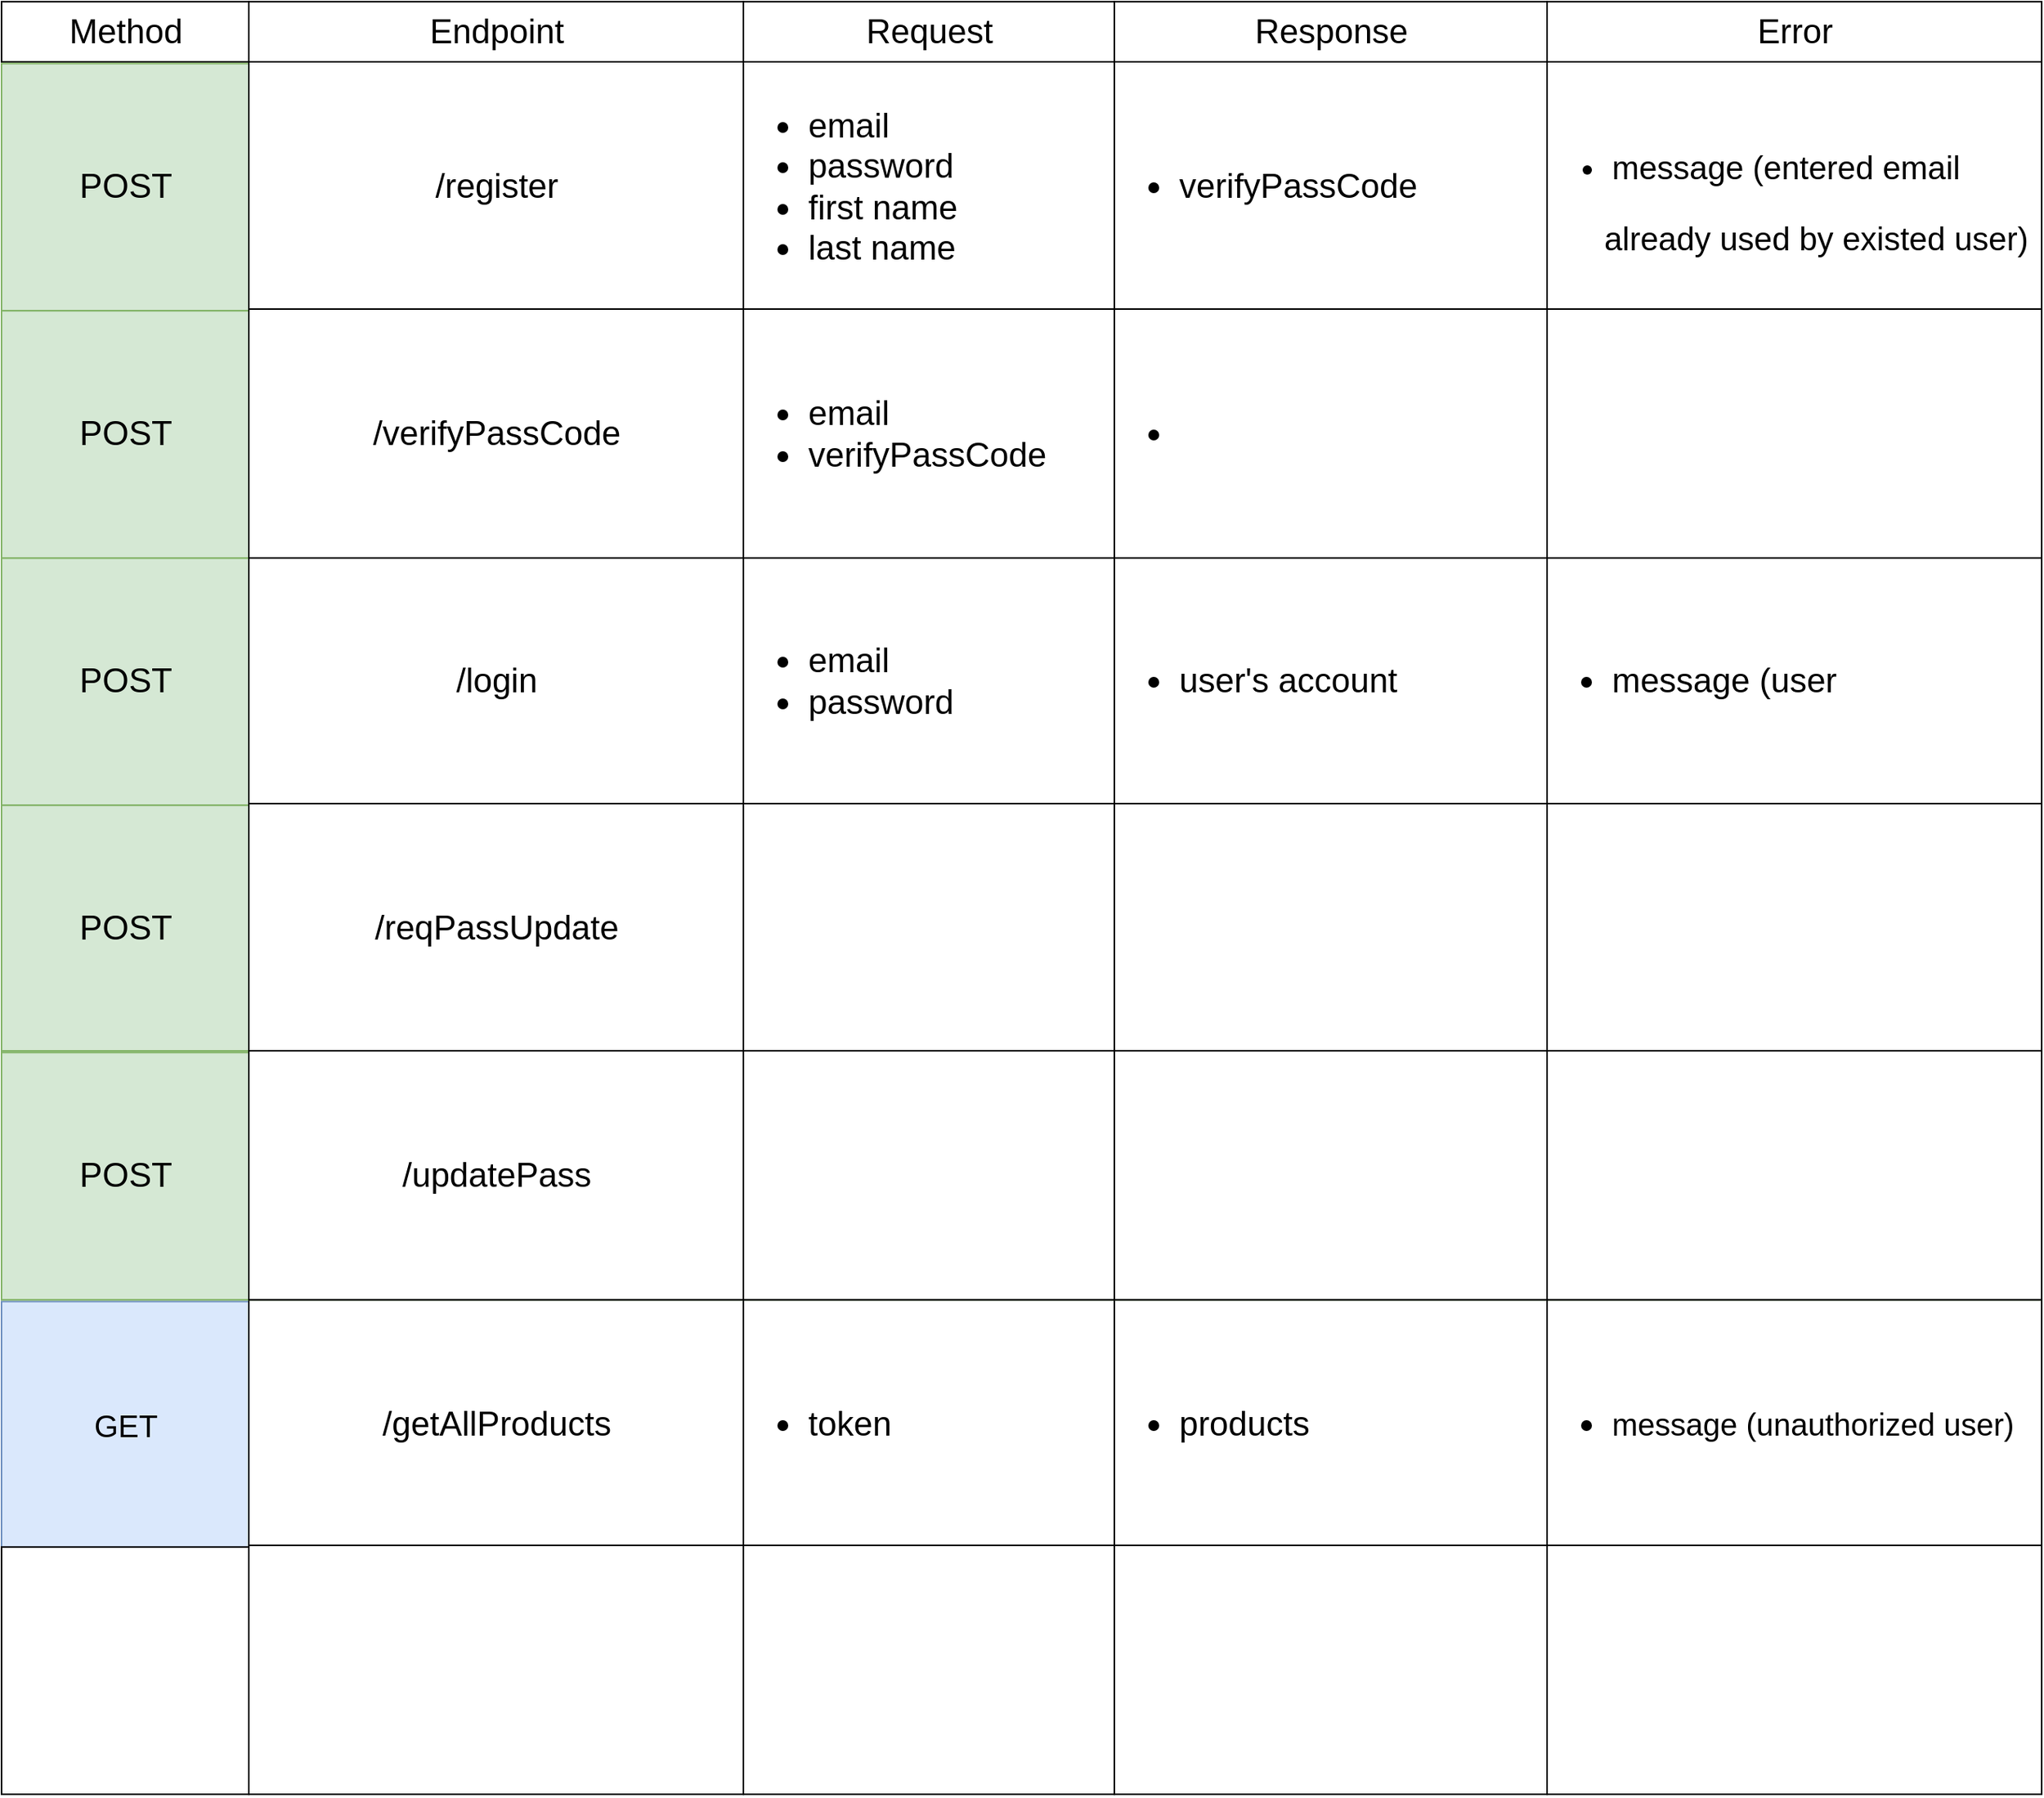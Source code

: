 <mxfile version="18.1.2" type="device"><diagram name="Page-1" id="fc2ac565-0d4e-3f0d-88b0-a54af1634ed7"><mxGraphModel dx="1271" dy="804" grid="1" gridSize="10" guides="1" tooltips="1" connect="0" arrows="1" fold="1" page="1" pageScale="1.5" pageWidth="1169" pageHeight="827" background="none" math="0" shadow="0"><root><mxCell id="0" style=";html=1;"/><mxCell id="1" style=";html=1;" parent="0"/><mxCell id="2" value="&lt;font style=&quot;font-size: 22px;&quot;&gt;Method&lt;/font&gt;" style="strokeWidth=1;fontStyle=0;html=1;" parent="1" vertex="1"><mxGeometry x="320" y="121.11" width="160" height="38.89" as="geometry"/></mxCell><mxCell id="a9Me8OGeEkACiJqJ1y2J-114" value="Endpoint" style="strokeWidth=1;fontStyle=0;html=1;fontSize=22;" vertex="1" parent="1"><mxGeometry x="480" y="121.11" width="320" height="38.89" as="geometry"/></mxCell><mxCell id="a9Me8OGeEkACiJqJ1y2J-115" value="Request" style="strokeWidth=1;fontStyle=0;html=1;fontSize=22;" vertex="1" parent="1"><mxGeometry x="800" y="121.11" width="240" height="38.89" as="geometry"/></mxCell><mxCell id="a9Me8OGeEkACiJqJ1y2J-119" value="Response" style="strokeWidth=1;fontStyle=0;html=1;fontSize=22;" vertex="1" parent="1"><mxGeometry x="1040" y="121.11" width="280" height="38.89" as="geometry"/></mxCell><mxCell id="a9Me8OGeEkACiJqJ1y2J-121" value="Error" style="strokeWidth=1;fontStyle=0;html=1;fontSize=22;" vertex="1" parent="1"><mxGeometry x="1320" y="121.11" width="320" height="38.89" as="geometry"/></mxCell><mxCell id="a9Me8OGeEkACiJqJ1y2J-152" value="" style="group" vertex="1" connectable="0" parent="1"><mxGeometry x="320" y="961.11" width="1320" height="161.11" as="geometry"/></mxCell><mxCell id="a9Me8OGeEkACiJqJ1y2J-131" value="&lt;font style=&quot;font-size: 20px;&quot;&gt;GET&lt;/font&gt;" style="align=center;strokeColor=#6c8ebf;html=1;fillColor=#dae8fc;" vertex="1" parent="a9Me8OGeEkACiJqJ1y2J-152"><mxGeometry y="1.11" width="160" height="160" as="geometry"/></mxCell><mxCell id="a9Me8OGeEkACiJqJ1y2J-132" value="&lt;span style=&quot;font-size: 22px;&quot;&gt;/getAllProducts&lt;/span&gt;" style="strokeWidth=1;fontStyle=0;html=1;" vertex="1" parent="a9Me8OGeEkACiJqJ1y2J-152"><mxGeometry x="160" width="320" height="161.11" as="geometry"/></mxCell><mxCell id="a9Me8OGeEkACiJqJ1y2J-133" value="&lt;ul style=&quot;font-size: 22px;&quot;&gt;&lt;li&gt;token&lt;/li&gt;&lt;/ul&gt;" style="strokeWidth=1;fontStyle=0;html=1;align=left;" vertex="1" parent="a9Me8OGeEkACiJqJ1y2J-152"><mxGeometry x="480" width="240" height="161.11" as="geometry"/></mxCell><mxCell id="a9Me8OGeEkACiJqJ1y2J-134" value="&lt;div style=&quot;font-size: 22px;&quot;&gt;&lt;ul&gt;&lt;li&gt;products&lt;/li&gt;&lt;/ul&gt;&lt;/div&gt;" style="strokeWidth=1;fontStyle=0;html=1;align=left;" vertex="1" parent="a9Me8OGeEkACiJqJ1y2J-152"><mxGeometry x="720" width="280" height="161.11" as="geometry"/></mxCell><mxCell id="a9Me8OGeEkACiJqJ1y2J-135" value="&lt;div style=&quot;&quot;&gt;&lt;div&gt;&lt;ul&gt;&lt;li&gt;&lt;span style=&quot;font-size: 20px;&quot;&gt;message (unauthorized&amp;nbsp;user)&lt;/span&gt;&lt;/li&gt;&lt;/ul&gt;&lt;/div&gt;&lt;/div&gt;" style="strokeWidth=1;fontStyle=0;html=1;align=left;fontSize=22;" vertex="1" parent="a9Me8OGeEkACiJqJ1y2J-152"><mxGeometry x="1000" width="320" height="161.11" as="geometry"/></mxCell><mxCell id="a9Me8OGeEkACiJqJ1y2J-153" value="" style="group;fontSize=22;" vertex="1" connectable="0" parent="1"><mxGeometry x="320" y="1120" width="1320" height="161.11" as="geometry"/></mxCell><mxCell id="a9Me8OGeEkACiJqJ1y2J-154" value="" style="align=center;html=1;fontSize=22;" vertex="1" parent="a9Me8OGeEkACiJqJ1y2J-153"><mxGeometry y="1.11" width="160" height="160" as="geometry"/></mxCell><mxCell id="a9Me8OGeEkACiJqJ1y2J-155" value="" style="strokeWidth=1;fontStyle=0;html=1;fontSize=22;" vertex="1" parent="a9Me8OGeEkACiJqJ1y2J-153"><mxGeometry x="160" width="320" height="161.11" as="geometry"/></mxCell><mxCell id="a9Me8OGeEkACiJqJ1y2J-156" value="&lt;div style=&quot;font-size: 22px;&quot;&gt;&lt;span style=&quot;font-size: 22px;&quot;&gt;&lt;br style=&quot;font-size: 22px;&quot;&gt;&lt;/span&gt;&lt;/div&gt;" style="strokeWidth=1;fontStyle=0;html=1;align=left;fontSize=22;" vertex="1" parent="a9Me8OGeEkACiJqJ1y2J-153"><mxGeometry x="480" width="240" height="161.11" as="geometry"/></mxCell><mxCell id="a9Me8OGeEkACiJqJ1y2J-157" value="&lt;div style=&quot;font-size: 22px;&quot;&gt;&lt;div style=&quot;font-size: 22px;&quot;&gt;&lt;br style=&quot;font-size: 22px;&quot;&gt;&lt;/div&gt;&lt;/div&gt;" style="strokeWidth=1;fontStyle=0;html=1;align=left;fontSize=22;" vertex="1" parent="a9Me8OGeEkACiJqJ1y2J-153"><mxGeometry x="720" width="280" height="161.11" as="geometry"/></mxCell><mxCell id="a9Me8OGeEkACiJqJ1y2J-158" value="&lt;div style=&quot;font-size: 22px;&quot;&gt;&lt;div style=&quot;font-size: 22px;&quot;&gt;&lt;span style=&quot;font-size: 22px;&quot;&gt;&lt;br style=&quot;font-size: 22px;&quot;&gt;&lt;/span&gt;&lt;/div&gt;&lt;/div&gt;" style="strokeWidth=1;fontStyle=0;html=1;align=left;fontSize=22;" vertex="1" parent="a9Me8OGeEkACiJqJ1y2J-153"><mxGeometry x="1000" width="320" height="161.11" as="geometry"/></mxCell><mxCell id="a9Me8OGeEkACiJqJ1y2J-160" value="" style="group;fontSize=22;" vertex="1" connectable="0" parent="1"><mxGeometry x="320" y="480" width="1320" height="161.11" as="geometry"/></mxCell><mxCell id="75" value="&lt;font style=&quot;font-size: 22px;&quot;&gt;POST&lt;/font&gt;" style="align=center;strokeColor=#82b366;html=1;fillColor=#d5e8d4;fontSize=22;" parent="a9Me8OGeEkACiJqJ1y2J-160" vertex="1"><mxGeometry y="1.11" width="160" height="160" as="geometry"/></mxCell><mxCell id="a9Me8OGeEkACiJqJ1y2J-117" value="&lt;span style=&quot;font-size: 22px;&quot;&gt;/login&lt;/span&gt;" style="strokeWidth=1;fontStyle=0;html=1;fontSize=22;" vertex="1" parent="a9Me8OGeEkACiJqJ1y2J-160"><mxGeometry x="160" width="320" height="161.11" as="geometry"/></mxCell><mxCell id="a9Me8OGeEkACiJqJ1y2J-118" value="&lt;ul style=&quot;font-size: 22px;&quot;&gt;&lt;li style=&quot;font-size: 22px;&quot;&gt;&lt;span style=&quot;font-size: 22px;&quot;&gt;email&lt;/span&gt;&lt;/li&gt;&lt;li style=&quot;font-size: 22px;&quot;&gt;&lt;span style=&quot;font-size: 22px;&quot;&gt;password&lt;/span&gt;&lt;/li&gt;&lt;/ul&gt;" style="strokeWidth=1;fontStyle=0;html=1;align=left;fontSize=22;" vertex="1" parent="a9Me8OGeEkACiJqJ1y2J-160"><mxGeometry x="480" width="240" height="161.11" as="geometry"/></mxCell><mxCell id="a9Me8OGeEkACiJqJ1y2J-120" value="&lt;div style=&quot;font-size: 22px;&quot;&gt;&lt;ul style=&quot;font-size: 22px;&quot;&gt;&lt;li style=&quot;font-size: 22px;&quot;&gt;user's account&lt;/li&gt;&lt;/ul&gt;&lt;/div&gt;" style="strokeWidth=1;fontStyle=0;html=1;align=left;fontSize=22;" vertex="1" parent="a9Me8OGeEkACiJqJ1y2J-160"><mxGeometry x="720" y="2.842e-14" width="280" height="161.11" as="geometry"/></mxCell><mxCell id="a9Me8OGeEkACiJqJ1y2J-122" value="&lt;div style=&quot;font-size: 22px;&quot;&gt;&lt;ul style=&quot;font-size: 22px;&quot;&gt;&lt;li style=&quot;font-size: 22px;&quot;&gt;&lt;font style=&quot;font-size: 22px;&quot;&gt;message (user&lt;/font&gt;&lt;/li&gt;&lt;/ul&gt;&lt;/div&gt;" style="strokeWidth=1;fontStyle=0;html=1;align=left;fontSize=22;" vertex="1" parent="a9Me8OGeEkACiJqJ1y2J-160"><mxGeometry x="1000" width="320" height="161.11" as="geometry"/></mxCell><mxCell id="a9Me8OGeEkACiJqJ1y2J-161" value="" style="group;fontSize=22;" vertex="1" connectable="0" parent="1"><mxGeometry x="320" y="160" width="1320" height="161.11" as="geometry"/></mxCell><mxCell id="a9Me8OGeEkACiJqJ1y2J-162" value="POST" style="align=center;html=1;fontSize=22;fillColor=#d5e8d4;strokeColor=#82b366;" vertex="1" parent="a9Me8OGeEkACiJqJ1y2J-161"><mxGeometry y="1.11" width="160" height="160" as="geometry"/></mxCell><mxCell id="a9Me8OGeEkACiJqJ1y2J-163" value="/register" style="strokeWidth=1;fontStyle=0;html=1;fontSize=22;" vertex="1" parent="a9Me8OGeEkACiJqJ1y2J-161"><mxGeometry x="160" width="320" height="161.11" as="geometry"/></mxCell><mxCell id="a9Me8OGeEkACiJqJ1y2J-164" value="&lt;div style=&quot;font-size: 22px;&quot;&gt;&lt;ul&gt;&lt;li&gt;&lt;span style=&quot;font-size: 22px;&quot;&gt;email&lt;/span&gt;&lt;/li&gt;&lt;li&gt;password&lt;/li&gt;&lt;li&gt;first name&lt;/li&gt;&lt;li&gt;last name&lt;/li&gt;&lt;/ul&gt;&lt;/div&gt;" style="strokeWidth=1;fontStyle=0;html=1;align=left;fontSize=22;" vertex="1" parent="a9Me8OGeEkACiJqJ1y2J-161"><mxGeometry x="480" width="240" height="161.11" as="geometry"/></mxCell><mxCell id="a9Me8OGeEkACiJqJ1y2J-165" value="&lt;div style=&quot;font-size: 22px;&quot;&gt;&lt;div style=&quot;font-size: 22px;&quot;&gt;&lt;ul&gt;&lt;li&gt;verifyPassCode&lt;/li&gt;&lt;/ul&gt;&lt;/div&gt;&lt;/div&gt;" style="strokeWidth=1;fontStyle=0;html=1;align=left;fontSize=22;" vertex="1" parent="a9Me8OGeEkACiJqJ1y2J-161"><mxGeometry x="720" width="280" height="161.11" as="geometry"/></mxCell><mxCell id="a9Me8OGeEkACiJqJ1y2J-166" value="&lt;ul style=&quot;font-size: 21px;&quot;&gt;&lt;li&gt;&lt;font style=&quot;font-size: 21px;&quot;&gt;message (entered email&lt;/font&gt;&lt;/li&gt;&lt;/ul&gt;&lt;span style=&quot;background-color: initial; font-size: 21px;&quot;&gt;&lt;font style=&quot;font-size: 21px;&quot;&gt;&amp;nbsp; &amp;nbsp; &amp;nbsp; already used by existed user)&lt;/font&gt;&lt;/span&gt;" style="strokeWidth=1;fontStyle=0;html=1;align=left;fontSize=22;" vertex="1" parent="a9Me8OGeEkACiJqJ1y2J-161"><mxGeometry x="1000" width="320" height="161.11" as="geometry"/></mxCell><mxCell id="a9Me8OGeEkACiJqJ1y2J-168" value="" style="group;fontSize=22;" vertex="1" connectable="0" parent="1"><mxGeometry x="320" y="320" width="1320" height="161.11" as="geometry"/></mxCell><mxCell id="a9Me8OGeEkACiJqJ1y2J-169" value="POST" style="align=center;html=1;fontSize=22;fillColor=#d5e8d4;strokeColor=#82b366;" vertex="1" parent="a9Me8OGeEkACiJqJ1y2J-168"><mxGeometry y="1.11" width="160" height="160" as="geometry"/></mxCell><mxCell id="a9Me8OGeEkACiJqJ1y2J-170" value="/verifyPassCode" style="strokeWidth=1;fontStyle=0;html=1;fontSize=22;" vertex="1" parent="a9Me8OGeEkACiJqJ1y2J-168"><mxGeometry x="160" width="320" height="161.11" as="geometry"/></mxCell><mxCell id="a9Me8OGeEkACiJqJ1y2J-171" value="&lt;div style=&quot;font-size: 22px;&quot;&gt;&lt;ul&gt;&lt;li&gt;&lt;span style=&quot;font-size: 22px;&quot;&gt;email&lt;/span&gt;&lt;/li&gt;&lt;li&gt;verifyPassCode&lt;/li&gt;&lt;/ul&gt;&lt;/div&gt;" style="strokeWidth=1;fontStyle=0;html=1;align=left;fontSize=22;" vertex="1" parent="a9Me8OGeEkACiJqJ1y2J-168"><mxGeometry x="480" width="240" height="161.11" as="geometry"/></mxCell><mxCell id="a9Me8OGeEkACiJqJ1y2J-172" value="&lt;div style=&quot;font-size: 22px;&quot;&gt;&lt;div style=&quot;font-size: 22px;&quot;&gt;&lt;ul&gt;&lt;li&gt;&lt;br&gt;&lt;/li&gt;&lt;/ul&gt;&lt;/div&gt;&lt;/div&gt;" style="strokeWidth=1;fontStyle=0;html=1;align=left;fontSize=22;" vertex="1" parent="a9Me8OGeEkACiJqJ1y2J-168"><mxGeometry x="720" width="280" height="161.11" as="geometry"/></mxCell><mxCell id="a9Me8OGeEkACiJqJ1y2J-173" value="&lt;div style=&quot;font-size: 22px;&quot;&gt;&lt;div style=&quot;font-size: 22px;&quot;&gt;&lt;span style=&quot;font-size: 22px;&quot;&gt;&lt;br style=&quot;font-size: 22px;&quot;&gt;&lt;/span&gt;&lt;/div&gt;&lt;/div&gt;" style="strokeWidth=1;fontStyle=0;html=1;align=left;fontSize=22;" vertex="1" parent="a9Me8OGeEkACiJqJ1y2J-168"><mxGeometry x="1000" width="320" height="161.11" as="geometry"/></mxCell><mxCell id="a9Me8OGeEkACiJqJ1y2J-174" value="" style="group;fontSize=22;" vertex="1" connectable="0" parent="1"><mxGeometry x="320" y="640.0" width="1320" height="161.11" as="geometry"/></mxCell><mxCell id="a9Me8OGeEkACiJqJ1y2J-175" value="POST" style="align=center;html=1;fontSize=22;fillColor=#d5e8d4;strokeColor=#82b366;" vertex="1" parent="a9Me8OGeEkACiJqJ1y2J-174"><mxGeometry y="1.11" width="160" height="160" as="geometry"/></mxCell><mxCell id="a9Me8OGeEkACiJqJ1y2J-176" value="/reqPassUpdate" style="strokeWidth=1;fontStyle=0;html=1;fontSize=22;" vertex="1" parent="a9Me8OGeEkACiJqJ1y2J-174"><mxGeometry x="160" width="320" height="161.11" as="geometry"/></mxCell><mxCell id="a9Me8OGeEkACiJqJ1y2J-177" value="&lt;div style=&quot;font-size: 22px;&quot;&gt;&lt;span style=&quot;font-size: 22px;&quot;&gt;&lt;br style=&quot;font-size: 22px;&quot;&gt;&lt;/span&gt;&lt;/div&gt;" style="strokeWidth=1;fontStyle=0;html=1;align=left;fontSize=22;" vertex="1" parent="a9Me8OGeEkACiJqJ1y2J-174"><mxGeometry x="480" width="240" height="161.11" as="geometry"/></mxCell><mxCell id="a9Me8OGeEkACiJqJ1y2J-178" value="&lt;div style=&quot;font-size: 22px;&quot;&gt;&lt;div style=&quot;font-size: 22px;&quot;&gt;&lt;br style=&quot;font-size: 22px;&quot;&gt;&lt;/div&gt;&lt;/div&gt;" style="strokeWidth=1;fontStyle=0;html=1;align=left;fontSize=22;" vertex="1" parent="a9Me8OGeEkACiJqJ1y2J-174"><mxGeometry x="720" width="280" height="161.11" as="geometry"/></mxCell><mxCell id="a9Me8OGeEkACiJqJ1y2J-179" value="&lt;div style=&quot;font-size: 22px;&quot;&gt;&lt;div style=&quot;font-size: 22px;&quot;&gt;&lt;span style=&quot;font-size: 22px;&quot;&gt;&lt;br style=&quot;font-size: 22px;&quot;&gt;&lt;/span&gt;&lt;/div&gt;&lt;/div&gt;" style="strokeWidth=1;fontStyle=0;html=1;align=left;fontSize=22;" vertex="1" parent="a9Me8OGeEkACiJqJ1y2J-174"><mxGeometry x="1000" width="320" height="161.11" as="geometry"/></mxCell><mxCell id="a9Me8OGeEkACiJqJ1y2J-180" value="" style="group;fontSize=22;fillColor=#d5e8d4;strokeColor=#82b366;" vertex="1" connectable="0" parent="1"><mxGeometry x="320" y="800" width="1320" height="161.11" as="geometry"/></mxCell><mxCell id="a9Me8OGeEkACiJqJ1y2J-181" value="POST" style="align=center;html=1;fontSize=22;fillColor=#d5e8d4;strokeColor=#82b366;" vertex="1" parent="a9Me8OGeEkACiJqJ1y2J-180"><mxGeometry y="1.11" width="160" height="160" as="geometry"/></mxCell><mxCell id="a9Me8OGeEkACiJqJ1y2J-182" value="/updatePass" style="strokeWidth=1;fontStyle=0;html=1;fontSize=22;" vertex="1" parent="a9Me8OGeEkACiJqJ1y2J-180"><mxGeometry x="160" width="320" height="161.11" as="geometry"/></mxCell><mxCell id="a9Me8OGeEkACiJqJ1y2J-183" value="&lt;div style=&quot;font-size: 22px;&quot;&gt;&lt;span style=&quot;font-size: 22px;&quot;&gt;&lt;br style=&quot;font-size: 22px;&quot;&gt;&lt;/span&gt;&lt;/div&gt;" style="strokeWidth=1;fontStyle=0;html=1;align=left;fontSize=22;" vertex="1" parent="a9Me8OGeEkACiJqJ1y2J-180"><mxGeometry x="480" width="240" height="161.11" as="geometry"/></mxCell><mxCell id="a9Me8OGeEkACiJqJ1y2J-184" value="&lt;div style=&quot;font-size: 22px;&quot;&gt;&lt;div style=&quot;font-size: 22px;&quot;&gt;&lt;br style=&quot;font-size: 22px;&quot;&gt;&lt;/div&gt;&lt;/div&gt;" style="strokeWidth=1;fontStyle=0;html=1;align=left;fontSize=22;" vertex="1" parent="a9Me8OGeEkACiJqJ1y2J-180"><mxGeometry x="720" width="280" height="161.11" as="geometry"/></mxCell><mxCell id="a9Me8OGeEkACiJqJ1y2J-185" value="&lt;div style=&quot;font-size: 22px;&quot;&gt;&lt;div style=&quot;font-size: 22px;&quot;&gt;&lt;span style=&quot;font-size: 22px;&quot;&gt;&lt;br style=&quot;font-size: 22px;&quot;&gt;&lt;/span&gt;&lt;/div&gt;&lt;/div&gt;" style="strokeWidth=1;fontStyle=0;html=1;align=left;fontSize=22;" vertex="1" parent="a9Me8OGeEkACiJqJ1y2J-180"><mxGeometry x="1000" width="320" height="161.11" as="geometry"/></mxCell></root></mxGraphModel></diagram></mxfile>